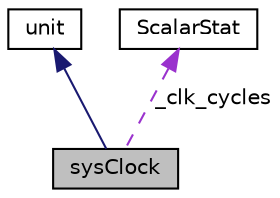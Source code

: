 digraph G
{
  edge [fontname="Helvetica",fontsize="10",labelfontname="Helvetica",labelfontsize="10"];
  node [fontname="Helvetica",fontsize="10",shape=record];
  Node1 [label="sysClock",height=0.2,width=0.4,color="black", fillcolor="grey75", style="filled" fontcolor="black"];
  Node2 -> Node1 [dir=back,color="midnightblue",fontsize="10",style="solid",fontname="Helvetica"];
  Node2 [label="unit",height=0.2,width=0.4,color="black", fillcolor="white", style="filled",URL="$classunit.html"];
  Node3 -> Node1 [dir=back,color="darkorchid3",fontsize="10",style="dashed",label="_clk_cycles",fontname="Helvetica"];
  Node3 [label="ScalarStat",height=0.2,width=0.4,color="black", fillcolor="white", style="filled",URL="$classScalarStat.html"];
}
